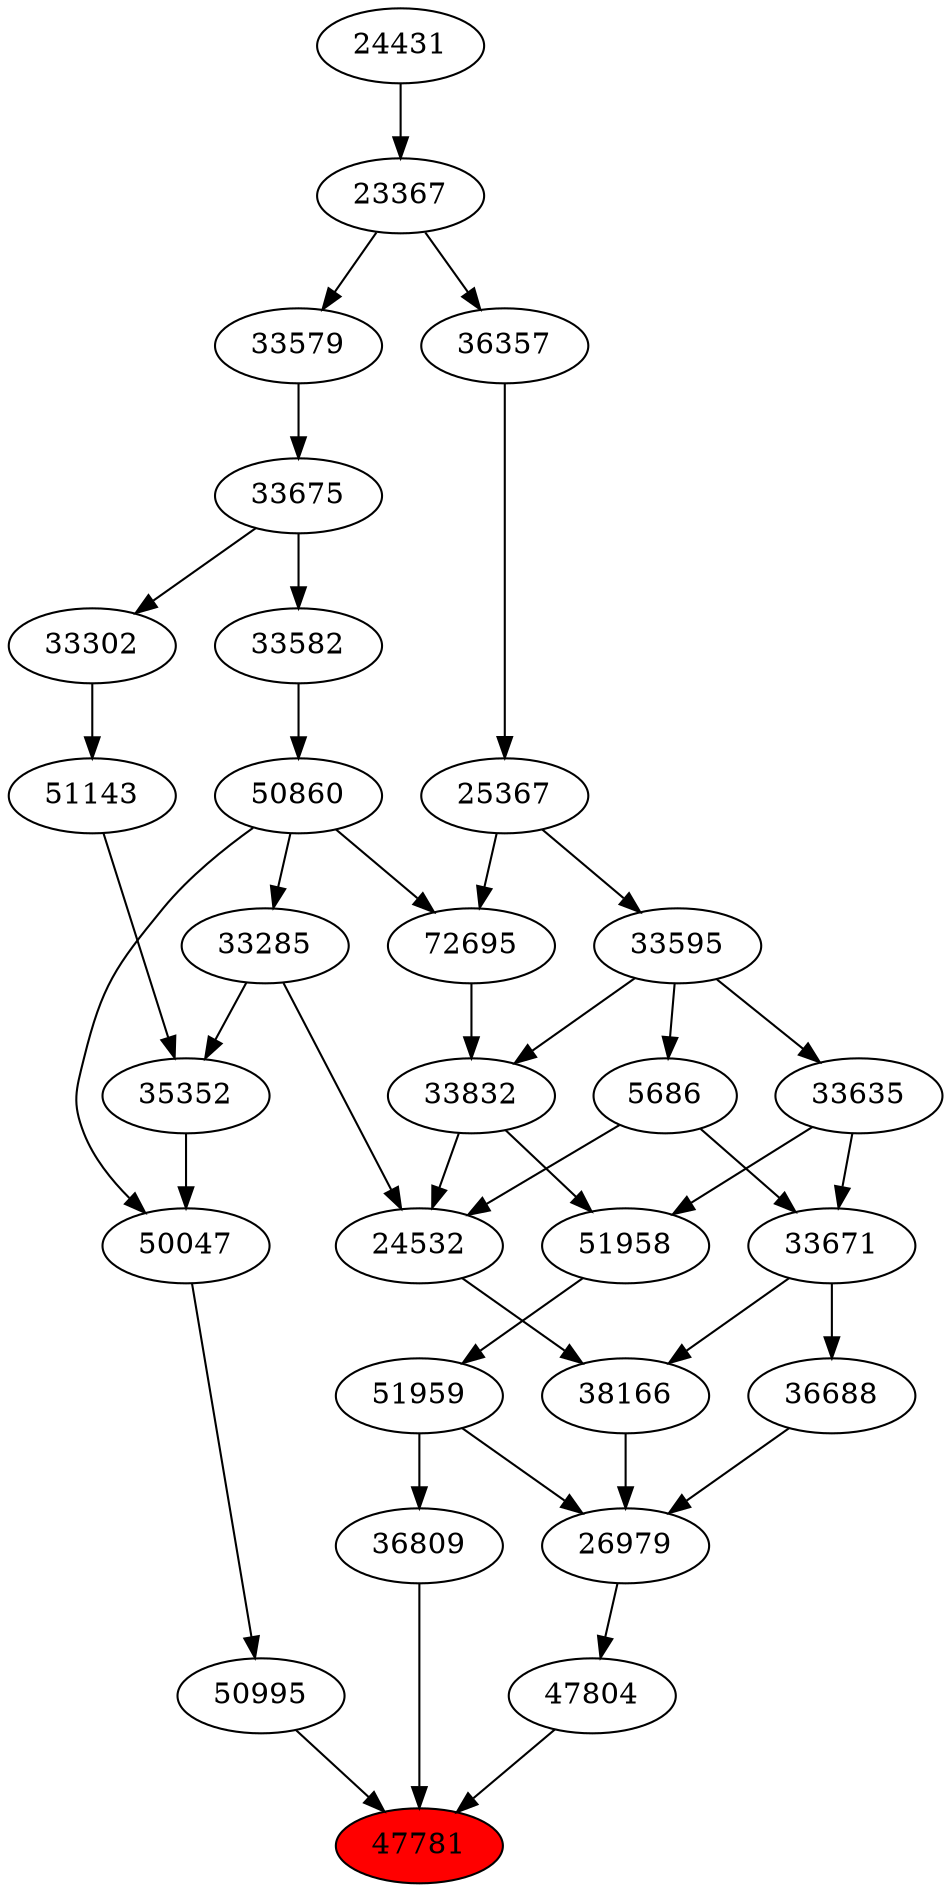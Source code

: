 strict digraph{ 
47781 [label="47781" fillcolor=red style=filled]
47804 -> 47781
50995 -> 47781
36809 -> 47781
47804 [label="47804"]
26979 -> 47804
50995 [label="50995"]
50047 -> 50995
36809 [label="36809"]
51959 -> 36809
26979 [label="26979"]
36688 -> 26979
38166 -> 26979
51959 -> 26979
50047 [label="50047"]
35352 -> 50047
50860 -> 50047
51959 [label="51959"]
51958 -> 51959
36688 [label="36688"]
33671 -> 36688
38166 [label="38166"]
24532 -> 38166
33671 -> 38166
35352 [label="35352"]
33285 -> 35352
51143 -> 35352
50860 [label="50860"]
33582 -> 50860
51958 [label="51958"]
33832 -> 51958
33635 -> 51958
33671 [label="33671"]
5686 -> 33671
33635 -> 33671
24532 [label="24532"]
33285 -> 24532
5686 -> 24532
33832 -> 24532
33285 [label="33285"]
50860 -> 33285
51143 [label="51143"]
33302 -> 51143
33582 [label="33582"]
33675 -> 33582
33832 [label="33832"]
72695 -> 33832
33595 -> 33832
33635 [label="33635"]
33595 -> 33635
5686 [label="5686"]
33595 -> 5686
33302 [label="33302"]
33675 -> 33302
33675 [label="33675"]
33579 -> 33675
72695 [label="72695"]
50860 -> 72695
25367 -> 72695
33595 [label="33595"]
25367 -> 33595
33579 [label="33579"]
23367 -> 33579
25367 [label="25367"]
36357 -> 25367
23367 [label="23367"]
24431 -> 23367
36357 [label="36357"]
23367 -> 36357
24431 [label="24431"]
}